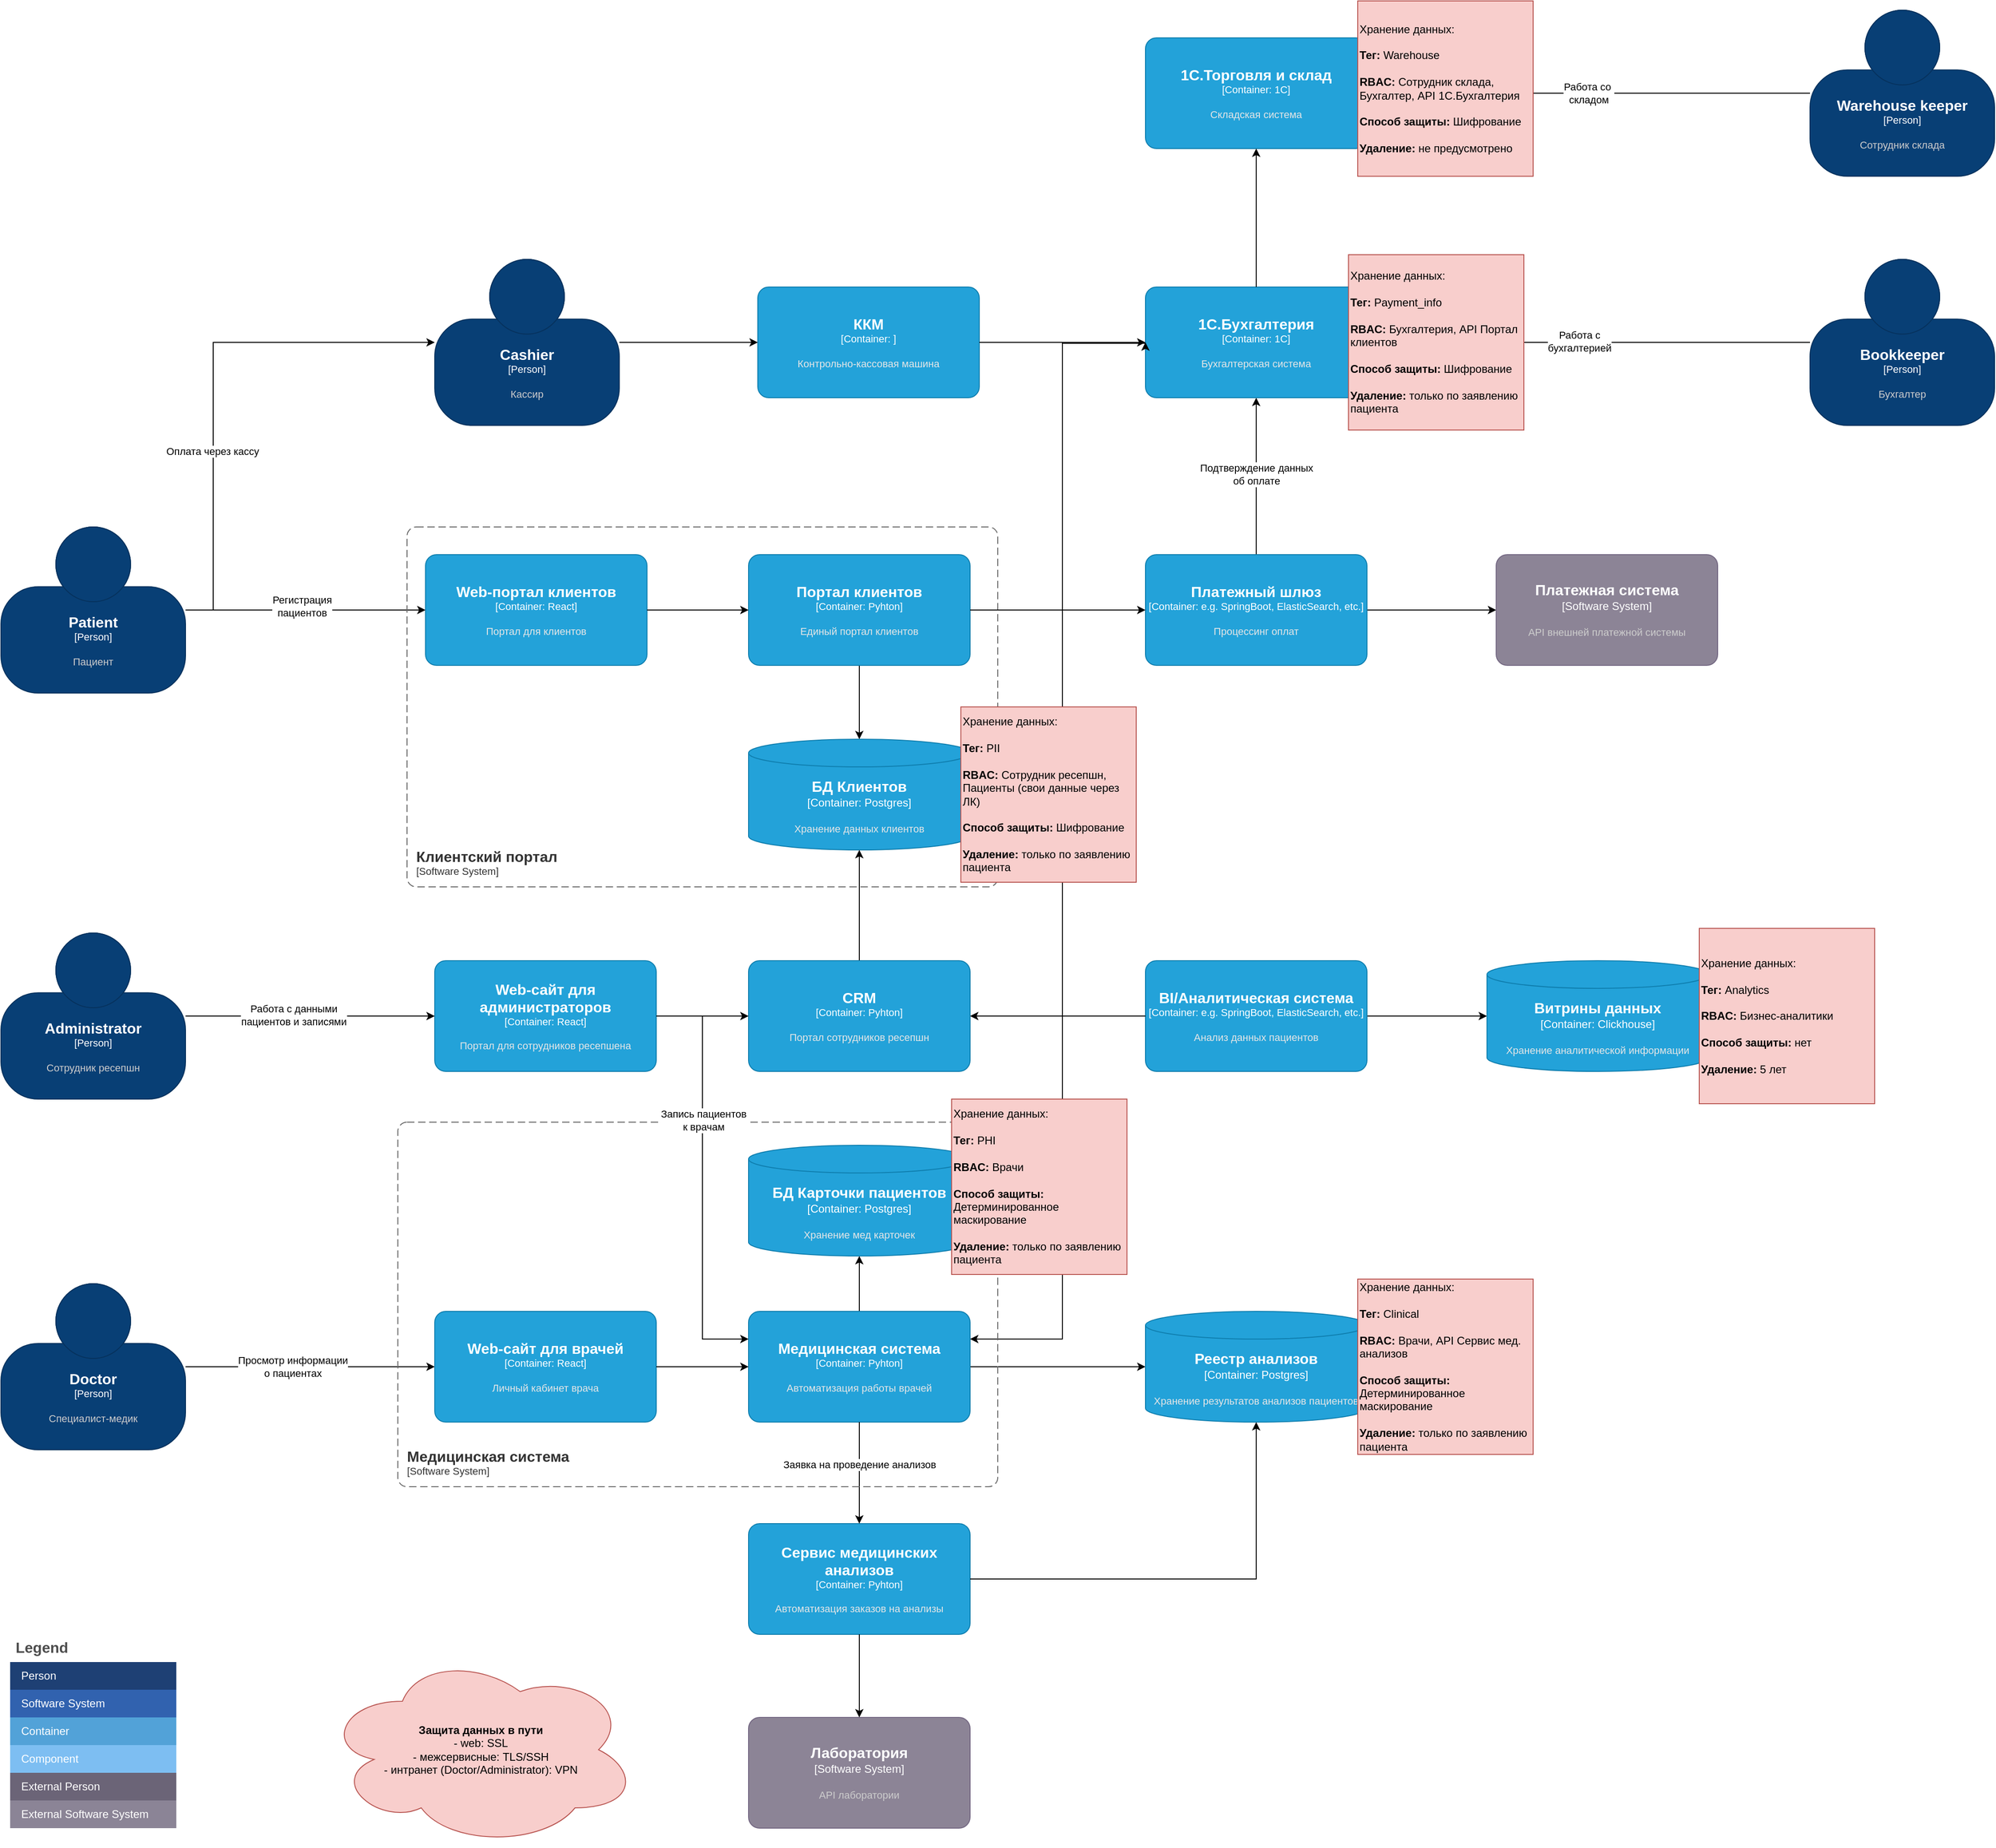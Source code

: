 <mxfile version="27.1.1">
  <diagram name="Страница — 1" id="4dA7DHCTtg-lCIQZyUDv">
    <mxGraphModel dx="1503" dy="3354" grid="1" gridSize="10" guides="1" tooltips="1" connect="1" arrows="1" fold="1" page="1" pageScale="1" pageWidth="1827" pageHeight="2169" background="#FFFFFF" math="0" shadow="0">
      <root>
        <mxCell id="0" />
        <mxCell id="1" parent="0" />
        <mxCell id="7Ppu0MBaxVqKf1uo896O-4" style="edgeStyle=orthogonalEdgeStyle;rounded=0;orthogonalLoop=1;jettySize=auto;html=1;" edge="1" parent="1" source="7Ppu0MBaxVqKf1uo896O-1" target="7Ppu0MBaxVqKf1uo896O-6">
          <mxGeometry relative="1" as="geometry">
            <mxPoint x="650" y="530" as="targetPoint" />
          </mxGeometry>
        </mxCell>
        <mxCell id="7Ppu0MBaxVqKf1uo896O-61" value="Регистрация&lt;div&gt;пациентов&lt;/div&gt;" style="edgeLabel;html=1;align=center;verticalAlign=middle;resizable=0;points=[];" vertex="1" connectable="0" parent="7Ppu0MBaxVqKf1uo896O-4">
          <mxGeometry x="-0.038" y="4" relative="1" as="geometry">
            <mxPoint x="1" as="offset" />
          </mxGeometry>
        </mxCell>
        <object placeholders="1" c4Name="Patient" c4Type="Person" c4Description="Пациент" label="&lt;font style=&quot;font-size: 16px&quot;&gt;&lt;b&gt;%c4Name%&lt;/b&gt;&lt;/font&gt;&lt;div&gt;[%c4Type%]&lt;/div&gt;&lt;br&gt;&lt;div&gt;&lt;font style=&quot;font-size: 11px&quot;&gt;&lt;font color=&quot;#cccccc&quot;&gt;%c4Description%&lt;/font&gt;&lt;/div&gt;" id="7Ppu0MBaxVqKf1uo896O-1">
          <mxCell style="html=1;fontSize=11;dashed=0;whiteSpace=wrap;fillColor=#083F75;strokeColor=#06315C;fontColor=#ffffff;shape=mxgraph.c4.person2;align=center;metaEdit=1;points=[[0.5,0,0],[1,0.5,0],[1,0.75,0],[0.75,1,0],[0.5,1,0],[0.25,1,0],[0,0.75,0],[0,0.5,0]];resizable=0;" vertex="1" parent="1">
            <mxGeometry x="180" y="440" width="200" height="180" as="geometry" />
          </mxCell>
        </object>
        <object placeholders="1" c4Name="Web-портал клиентов" c4Type="Container" c4Technology="React" c4Description="Портал для клиентов" label="&lt;font style=&quot;font-size: 16px&quot;&gt;&lt;b&gt;%c4Name%&lt;/b&gt;&lt;/font&gt;&lt;div&gt;[%c4Type%: %c4Technology%]&lt;/div&gt;&lt;br&gt;&lt;div&gt;&lt;font style=&quot;font-size: 11px&quot;&gt;&lt;font color=&quot;#E6E6E6&quot;&gt;%c4Description%&lt;/font&gt;&lt;/div&gt;" id="7Ppu0MBaxVqKf1uo896O-6">
          <mxCell style="rounded=1;whiteSpace=wrap;html=1;fontSize=11;labelBackgroundColor=none;fillColor=#23A2D9;fontColor=#ffffff;align=center;arcSize=10;strokeColor=#0E7DAD;metaEdit=1;resizable=0;points=[[0.25,0,0],[0.5,0,0],[0.75,0,0],[1,0.25,0],[1,0.5,0],[1,0.75,0],[0.75,1,0],[0.5,1,0],[0.25,1,0],[0,0.75,0],[0,0.5,0],[0,0.25,0]];" vertex="1" parent="1">
            <mxGeometry x="640" y="470" width="240" height="120" as="geometry" />
          </mxCell>
        </object>
        <mxCell id="7Ppu0MBaxVqKf1uo896O-19" style="edgeStyle=orthogonalEdgeStyle;rounded=0;orthogonalLoop=1;jettySize=auto;html=1;" edge="1" parent="1" source="7Ppu0MBaxVqKf1uo896O-7" target="7Ppu0MBaxVqKf1uo896O-8">
          <mxGeometry relative="1" as="geometry" />
        </mxCell>
        <object placeholders="1" c4Name="Портал клиентов" c4Type="Container" c4Technology="Pyhton" c4Description="Единый портал клиентов" label="&lt;font style=&quot;font-size: 16px&quot;&gt;&lt;b&gt;%c4Name%&lt;/b&gt;&lt;/font&gt;&lt;div&gt;[%c4Type%: %c4Technology%]&lt;/div&gt;&lt;br&gt;&lt;div&gt;&lt;font style=&quot;font-size: 11px&quot;&gt;&lt;font color=&quot;#E6E6E6&quot;&gt;%c4Description%&lt;/font&gt;&lt;/div&gt;" id="7Ppu0MBaxVqKf1uo896O-7">
          <mxCell style="rounded=1;whiteSpace=wrap;html=1;fontSize=11;labelBackgroundColor=none;fillColor=#23A2D9;fontColor=#ffffff;align=center;arcSize=10;strokeColor=#0E7DAD;metaEdit=1;resizable=0;points=[[0.25,0,0],[0.5,0,0],[0.75,0,0],[1,0.25,0],[1,0.5,0],[1,0.75,0],[0.75,1,0],[0.5,1,0],[0.25,1,0],[0,0.75,0],[0,0.5,0],[0,0.25,0]];" vertex="1" parent="1">
            <mxGeometry x="990" y="470" width="240" height="120" as="geometry" />
          </mxCell>
        </object>
        <object placeholders="1" c4Name="БД Клиентов" c4Type="Container" c4Technology="Postgres" c4Description="Хранение данных клиентов" label="&lt;font style=&quot;font-size: 16px&quot;&gt;&lt;b&gt;%c4Name%&lt;/b&gt;&lt;/font&gt;&lt;div&gt;[%c4Type%:&amp;nbsp;%c4Technology%]&lt;/div&gt;&lt;br&gt;&lt;div&gt;&lt;font style=&quot;font-size: 11px&quot;&gt;&lt;font color=&quot;#E6E6E6&quot;&gt;%c4Description%&lt;/font&gt;&lt;/div&gt;" id="7Ppu0MBaxVqKf1uo896O-8">
          <mxCell style="shape=cylinder3;size=15;whiteSpace=wrap;html=1;boundedLbl=1;rounded=0;labelBackgroundColor=none;fillColor=#23A2D9;fontSize=12;fontColor=#ffffff;align=center;strokeColor=#0E7DAD;metaEdit=1;points=[[0.5,0,0],[1,0.25,0],[1,0.5,0],[1,0.75,0],[0.5,1,0],[0,0.75,0],[0,0.5,0],[0,0.25,0]];resizable=0;" vertex="1" parent="1">
            <mxGeometry x="990" y="670" width="240" height="120" as="geometry" />
          </mxCell>
        </object>
        <object placeholders="1" c4Name="Web-сайт для администраторов" c4Type="Container" c4Technology="React" c4Description="Портал для сотрудников ресепшена" label="&lt;font style=&quot;font-size: 16px&quot;&gt;&lt;b&gt;%c4Name%&lt;/b&gt;&lt;/font&gt;&lt;div&gt;[%c4Type%: %c4Technology%]&lt;/div&gt;&lt;br&gt;&lt;div&gt;&lt;font style=&quot;font-size: 11px&quot;&gt;&lt;font color=&quot;#E6E6E6&quot;&gt;%c4Description%&lt;/font&gt;&lt;/div&gt;" id="7Ppu0MBaxVqKf1uo896O-12">
          <mxCell style="rounded=1;whiteSpace=wrap;html=1;fontSize=11;labelBackgroundColor=none;fillColor=#23A2D9;fontColor=#ffffff;align=center;arcSize=10;strokeColor=#0E7DAD;metaEdit=1;resizable=0;points=[[0.25,0,0],[0.5,0,0],[0.75,0,0],[1,0.25,0],[1,0.5,0],[1,0.75,0],[0.75,1,0],[0.5,1,0],[0.25,1,0],[0,0.75,0],[0,0.5,0],[0,0.25,0]];" vertex="1" parent="1">
            <mxGeometry x="650" y="910" width="240" height="120" as="geometry" />
          </mxCell>
        </object>
        <mxCell id="7Ppu0MBaxVqKf1uo896O-17" style="edgeStyle=orthogonalEdgeStyle;rounded=0;orthogonalLoop=1;jettySize=auto;html=1;" edge="1" parent="1" source="7Ppu0MBaxVqKf1uo896O-13" target="7Ppu0MBaxVqKf1uo896O-8">
          <mxGeometry relative="1" as="geometry" />
        </mxCell>
        <object placeholders="1" c4Name="CRM" c4Type="Container" c4Technology="Pyhton" c4Description="Портал сотрудников ресепшн" label="&lt;font style=&quot;font-size: 16px&quot;&gt;&lt;b&gt;%c4Name%&lt;/b&gt;&lt;/font&gt;&lt;div&gt;[%c4Type%: %c4Technology%]&lt;/div&gt;&lt;br&gt;&lt;div&gt;&lt;font style=&quot;font-size: 11px&quot;&gt;&lt;font color=&quot;#E6E6E6&quot;&gt;%c4Description%&lt;/font&gt;&lt;/div&gt;" id="7Ppu0MBaxVqKf1uo896O-13">
          <mxCell style="rounded=1;whiteSpace=wrap;html=1;fontSize=11;labelBackgroundColor=none;fillColor=#23A2D9;fontColor=#ffffff;align=center;arcSize=10;strokeColor=#0E7DAD;metaEdit=1;resizable=0;points=[[0.25,0,0],[0.5,0,0],[0.75,0,0],[1,0.25,0],[1,0.5,0],[1,0.75,0],[0.75,1,0],[0.5,1,0],[0.25,1,0],[0,0.75,0],[0,0.5,0],[0,0.25,0]];" vertex="1" parent="1">
            <mxGeometry x="990" y="910" width="240" height="120" as="geometry" />
          </mxCell>
        </object>
        <mxCell id="7Ppu0MBaxVqKf1uo896O-16" style="edgeStyle=orthogonalEdgeStyle;rounded=0;orthogonalLoop=1;jettySize=auto;html=1;" edge="1" parent="1" source="7Ppu0MBaxVqKf1uo896O-15" target="7Ppu0MBaxVqKf1uo896O-12">
          <mxGeometry relative="1" as="geometry" />
        </mxCell>
        <mxCell id="7Ppu0MBaxVqKf1uo896O-66" value="Работа с данными&lt;div&gt;пациентов и записями&lt;/div&gt;" style="edgeLabel;html=1;align=center;verticalAlign=middle;resizable=0;points=[];" vertex="1" connectable="0" parent="7Ppu0MBaxVqKf1uo896O-16">
          <mxGeometry x="-0.133" y="1" relative="1" as="geometry">
            <mxPoint as="offset" />
          </mxGeometry>
        </mxCell>
        <object placeholders="1" c4Name="Administrator" c4Type="Person" c4Description="Сотрудник ресепшн" label="&lt;font style=&quot;font-size: 16px&quot;&gt;&lt;b&gt;%c4Name%&lt;/b&gt;&lt;/font&gt;&lt;div&gt;[%c4Type%]&lt;/div&gt;&lt;br&gt;&lt;div&gt;&lt;font style=&quot;font-size: 11px&quot;&gt;&lt;font color=&quot;#cccccc&quot;&gt;%c4Description%&lt;/font&gt;&lt;/div&gt;" id="7Ppu0MBaxVqKf1uo896O-15">
          <mxCell style="html=1;fontSize=11;dashed=0;whiteSpace=wrap;fillColor=#083F75;strokeColor=#06315C;fontColor=#ffffff;shape=mxgraph.c4.person2;align=center;metaEdit=1;points=[[0.5,0,0],[1,0.5,0],[1,0.75,0],[0.75,1,0],[0.5,1,0],[0.25,1,0],[0,0.75,0],[0,0.5,0]];resizable=0;" vertex="1" parent="1">
            <mxGeometry x="180" y="880" width="200" height="180" as="geometry" />
          </mxCell>
        </object>
        <mxCell id="7Ppu0MBaxVqKf1uo896O-18" style="edgeStyle=orthogonalEdgeStyle;rounded=0;orthogonalLoop=1;jettySize=auto;html=1;entryX=0;entryY=0.5;entryDx=0;entryDy=0;entryPerimeter=0;" edge="1" parent="1" source="7Ppu0MBaxVqKf1uo896O-6" target="7Ppu0MBaxVqKf1uo896O-7">
          <mxGeometry relative="1" as="geometry" />
        </mxCell>
        <mxCell id="7Ppu0MBaxVqKf1uo896O-20" style="edgeStyle=orthogonalEdgeStyle;rounded=0;orthogonalLoop=1;jettySize=auto;html=1;entryX=0;entryY=0.5;entryDx=0;entryDy=0;entryPerimeter=0;" edge="1" parent="1" source="7Ppu0MBaxVqKf1uo896O-12" target="7Ppu0MBaxVqKf1uo896O-13">
          <mxGeometry relative="1" as="geometry" />
        </mxCell>
        <object placeholders="1" c4Name="Клиентский портал" c4Type="SystemScopeBoundary" c4Application="Software System" label="&lt;font style=&quot;font-size: 16px&quot;&gt;&lt;b&gt;&lt;div style=&quot;text-align: left&quot;&gt;%c4Name%&lt;/div&gt;&lt;/b&gt;&lt;/font&gt;&lt;div style=&quot;text-align: left&quot;&gt;[%c4Application%]&lt;/div&gt;" id="7Ppu0MBaxVqKf1uo896O-21">
          <mxCell style="rounded=1;fontSize=11;whiteSpace=wrap;html=1;dashed=1;arcSize=20;fillColor=none;strokeColor=#666666;fontColor=#333333;labelBackgroundColor=none;align=left;verticalAlign=bottom;labelBorderColor=none;spacingTop=0;spacing=10;dashPattern=8 4;metaEdit=1;rotatable=0;perimeter=rectanglePerimeter;noLabel=0;labelPadding=0;allowArrows=0;connectable=0;expand=0;recursiveResize=0;editable=1;pointerEvents=0;absoluteArcSize=1;points=[[0.25,0,0],[0.5,0,0],[0.75,0,0],[1,0.25,0],[1,0.5,0],[1,0.75,0],[0.75,1,0],[0.5,1,0],[0.25,1,0],[0,0.75,0],[0,0.5,0],[0,0.25,0]];" vertex="1" parent="1">
            <mxGeometry x="620" y="440" width="640" height="390" as="geometry" />
          </mxCell>
        </object>
        <mxCell id="7Ppu0MBaxVqKf1uo896O-42" style="edgeStyle=orthogonalEdgeStyle;rounded=0;orthogonalLoop=1;jettySize=auto;html=1;" edge="1" parent="1" source="7Ppu0MBaxVqKf1uo896O-23" target="7Ppu0MBaxVqKf1uo896O-41">
          <mxGeometry relative="1" as="geometry" />
        </mxCell>
        <mxCell id="7Ppu0MBaxVqKf1uo896O-43" style="edgeStyle=orthogonalEdgeStyle;rounded=0;orthogonalLoop=1;jettySize=auto;html=1;" edge="1" parent="1" source="7Ppu0MBaxVqKf1uo896O-23" target="7Ppu0MBaxVqKf1uo896O-39">
          <mxGeometry relative="1" as="geometry" />
        </mxCell>
        <mxCell id="7Ppu0MBaxVqKf1uo896O-72" value="Подтверждение данных&lt;div&gt;об оплате&lt;/div&gt;" style="edgeLabel;html=1;align=center;verticalAlign=middle;resizable=0;points=[];" vertex="1" connectable="0" parent="7Ppu0MBaxVqKf1uo896O-43">
          <mxGeometry x="0.033" relative="1" as="geometry">
            <mxPoint y="1" as="offset" />
          </mxGeometry>
        </mxCell>
        <object placeholders="1" c4Name="Платежный шлюз" c4Type="Container" c4Technology="e.g. SpringBoot, ElasticSearch, etc." c4Description="Процессинг оплат" label="&lt;font style=&quot;font-size: 16px&quot;&gt;&lt;b&gt;%c4Name%&lt;/b&gt;&lt;/font&gt;&lt;div&gt;[%c4Type%: %c4Technology%]&lt;/div&gt;&lt;br&gt;&lt;div&gt;&lt;font style=&quot;font-size: 11px&quot;&gt;&lt;font color=&quot;#E6E6E6&quot;&gt;%c4Description%&lt;/font&gt;&lt;/div&gt;" id="7Ppu0MBaxVqKf1uo896O-23">
          <mxCell style="rounded=1;whiteSpace=wrap;html=1;fontSize=11;labelBackgroundColor=none;fillColor=#23A2D9;fontColor=#ffffff;align=center;arcSize=10;strokeColor=#0E7DAD;metaEdit=1;resizable=0;points=[[0.25,0,0],[0.5,0,0],[0.75,0,0],[1,0.25,0],[1,0.5,0],[1,0.75,0],[0.75,1,0],[0.5,1,0],[0.25,1,0],[0,0.75,0],[0,0.5,0],[0,0.25,0]];" vertex="1" parent="1">
            <mxGeometry x="1420" y="470" width="240" height="120" as="geometry" />
          </mxCell>
        </object>
        <mxCell id="7Ppu0MBaxVqKf1uo896O-29" style="edgeStyle=orthogonalEdgeStyle;rounded=0;orthogonalLoop=1;jettySize=auto;html=1;" edge="1" parent="1" source="7Ppu0MBaxVqKf1uo896O-24" target="7Ppu0MBaxVqKf1uo896O-26">
          <mxGeometry relative="1" as="geometry" />
        </mxCell>
        <mxCell id="7Ppu0MBaxVqKf1uo896O-64" value="Просмотр информации&lt;div&gt;о пациентах&lt;/div&gt;" style="edgeLabel;html=1;align=center;verticalAlign=middle;resizable=0;points=[];" vertex="1" connectable="0" parent="7Ppu0MBaxVqKf1uo896O-29">
          <mxGeometry x="-0.143" relative="1" as="geometry">
            <mxPoint as="offset" />
          </mxGeometry>
        </mxCell>
        <object placeholders="1" c4Name="Doctor" c4Type="Person" c4Description="Специалист-медик" label="&lt;font style=&quot;font-size: 16px&quot;&gt;&lt;b&gt;%c4Name%&lt;/b&gt;&lt;/font&gt;&lt;div&gt;[%c4Type%]&lt;/div&gt;&lt;br&gt;&lt;div&gt;&lt;font style=&quot;font-size: 11px&quot;&gt;&lt;font color=&quot;#cccccc&quot;&gt;%c4Description%&lt;/font&gt;&lt;/div&gt;" id="7Ppu0MBaxVqKf1uo896O-24">
          <mxCell style="html=1;fontSize=11;dashed=0;whiteSpace=wrap;fillColor=#083F75;strokeColor=#06315C;fontColor=#ffffff;shape=mxgraph.c4.person2;align=center;metaEdit=1;points=[[0.5,0,0],[1,0.5,0],[1,0.75,0],[0.75,1,0],[0.5,1,0],[0.25,1,0],[0,0.75,0],[0,0.5,0]];resizable=0;" vertex="1" parent="1">
            <mxGeometry x="180" y="1260" width="200" height="180" as="geometry" />
          </mxCell>
        </object>
        <object placeholders="1" c4Name="Лаборатория" c4Type="Software System" c4Description="API лаборатории" label="&lt;font style=&quot;font-size: 16px&quot;&gt;&lt;b&gt;%c4Name%&lt;/b&gt;&lt;/font&gt;&lt;div&gt;[%c4Type%]&lt;/div&gt;&lt;br&gt;&lt;div&gt;&lt;font style=&quot;font-size: 11px&quot;&gt;&lt;font color=&quot;#cccccc&quot;&gt;%c4Description%&lt;/font&gt;&lt;/div&gt;" id="7Ppu0MBaxVqKf1uo896O-25">
          <mxCell style="rounded=1;whiteSpace=wrap;html=1;labelBackgroundColor=none;fillColor=#8C8496;fontColor=#ffffff;align=center;arcSize=10;strokeColor=#736782;metaEdit=1;resizable=0;points=[[0.25,0,0],[0.5,0,0],[0.75,0,0],[1,0.25,0],[1,0.5,0],[1,0.75,0],[0.75,1,0],[0.5,1,0],[0.25,1,0],[0,0.75,0],[0,0.5,0],[0,0.25,0]];" vertex="1" parent="1">
            <mxGeometry x="990" y="1730" width="240" height="120" as="geometry" />
          </mxCell>
        </object>
        <object placeholders="1" c4Name="Web-сайт для врачей" c4Type="Container" c4Technology="React" c4Description="Личный кабинет врача" label="&lt;font style=&quot;font-size: 16px&quot;&gt;&lt;b&gt;%c4Name%&lt;/b&gt;&lt;/font&gt;&lt;div&gt;[%c4Type%: %c4Technology%]&lt;/div&gt;&lt;br&gt;&lt;div&gt;&lt;font style=&quot;font-size: 11px&quot;&gt;&lt;font color=&quot;#E6E6E6&quot;&gt;%c4Description%&lt;/font&gt;&lt;/div&gt;" id="7Ppu0MBaxVqKf1uo896O-26">
          <mxCell style="rounded=1;whiteSpace=wrap;html=1;fontSize=11;labelBackgroundColor=none;fillColor=#23A2D9;fontColor=#ffffff;align=center;arcSize=10;strokeColor=#0E7DAD;metaEdit=1;resizable=0;points=[[0.25,0,0],[0.5,0,0],[0.75,0,0],[1,0.25,0],[1,0.5,0],[1,0.75,0],[0.75,1,0],[0.5,1,0],[0.25,1,0],[0,0.75,0],[0,0.5,0],[0,0.25,0]];" vertex="1" parent="1">
            <mxGeometry x="650" y="1290" width="240" height="120" as="geometry" />
          </mxCell>
        </object>
        <mxCell id="7Ppu0MBaxVqKf1uo896O-31" style="edgeStyle=orthogonalEdgeStyle;rounded=0;orthogonalLoop=1;jettySize=auto;html=1;" edge="1" parent="1" source="7Ppu0MBaxVqKf1uo896O-27" target="7Ppu0MBaxVqKf1uo896O-30">
          <mxGeometry relative="1" as="geometry" />
        </mxCell>
        <mxCell id="7Ppu0MBaxVqKf1uo896O-37" style="edgeStyle=orthogonalEdgeStyle;rounded=0;orthogonalLoop=1;jettySize=auto;html=1;" edge="1" parent="1" source="7Ppu0MBaxVqKf1uo896O-27" target="7Ppu0MBaxVqKf1uo896O-33">
          <mxGeometry relative="1" as="geometry" />
        </mxCell>
        <object placeholders="1" c4Name="Медицинская система" c4Type="Container" c4Technology="Pyhton" c4Description="Автоматизация работы врачей" label="&lt;font style=&quot;font-size: 16px&quot;&gt;&lt;b&gt;%c4Name%&lt;/b&gt;&lt;/font&gt;&lt;div&gt;[%c4Type%: %c4Technology%]&lt;/div&gt;&lt;br&gt;&lt;div&gt;&lt;font style=&quot;font-size: 11px&quot;&gt;&lt;font color=&quot;#E6E6E6&quot;&gt;%c4Description%&lt;/font&gt;&lt;/div&gt;" id="7Ppu0MBaxVqKf1uo896O-27">
          <mxCell style="rounded=1;whiteSpace=wrap;html=1;fontSize=11;labelBackgroundColor=none;fillColor=#23A2D9;fontColor=#ffffff;align=center;arcSize=10;strokeColor=#0E7DAD;metaEdit=1;resizable=0;points=[[0.25,0,0],[0.5,0,0],[0.75,0,0],[1,0.25,0],[1,0.5,0],[1,0.75,0],[0.75,1,0],[0.5,1,0],[0.25,1,0],[0,0.75,0],[0,0.5,0],[0,0.25,0]];" vertex="1" parent="1">
            <mxGeometry x="990" y="1290" width="240" height="120" as="geometry" />
          </mxCell>
        </object>
        <mxCell id="7Ppu0MBaxVqKf1uo896O-28" style="edgeStyle=orthogonalEdgeStyle;rounded=0;orthogonalLoop=1;jettySize=auto;html=1;entryX=0;entryY=0.5;entryDx=0;entryDy=0;entryPerimeter=0;" edge="1" parent="1" source="7Ppu0MBaxVqKf1uo896O-26" target="7Ppu0MBaxVqKf1uo896O-27">
          <mxGeometry relative="1" as="geometry" />
        </mxCell>
        <object placeholders="1" c4Name="БД Карточки пациентов" c4Type="Container" c4Technology="Postgres" c4Description="Хранение мед карточек" label="&lt;font style=&quot;font-size: 16px&quot;&gt;&lt;b&gt;%c4Name%&lt;/b&gt;&lt;/font&gt;&lt;div&gt;[%c4Type%:&amp;nbsp;%c4Technology%]&lt;/div&gt;&lt;br&gt;&lt;div&gt;&lt;font style=&quot;font-size: 11px&quot;&gt;&lt;font color=&quot;#E6E6E6&quot;&gt;%c4Description%&lt;/font&gt;&lt;/div&gt;" id="7Ppu0MBaxVqKf1uo896O-30">
          <mxCell style="shape=cylinder3;size=15;whiteSpace=wrap;html=1;boundedLbl=1;rounded=0;labelBackgroundColor=none;fillColor=#23A2D9;fontSize=12;fontColor=#ffffff;align=center;strokeColor=#0E7DAD;metaEdit=1;points=[[0.5,0,0],[1,0.25,0],[1,0.5,0],[1,0.75,0],[0.5,1,0],[0,0.75,0],[0,0.5,0],[0,0.25,0]];resizable=0;" vertex="1" parent="1">
            <mxGeometry x="990" y="1110" width="240" height="120" as="geometry" />
          </mxCell>
        </object>
        <object placeholders="1" c4Name="Сервис медицинских анализов" c4Type="Container" c4Technology="Pyhton" c4Description="Автоматизация заказов на анализы" label="&lt;font style=&quot;font-size: 16px&quot;&gt;&lt;b&gt;%c4Name%&lt;/b&gt;&lt;/font&gt;&lt;div&gt;[%c4Type%: %c4Technology%]&lt;/div&gt;&lt;br&gt;&lt;div&gt;&lt;font style=&quot;font-size: 11px&quot;&gt;&lt;font color=&quot;#E6E6E6&quot;&gt;%c4Description%&lt;/font&gt;&lt;/div&gt;" id="7Ppu0MBaxVqKf1uo896O-32">
          <mxCell style="rounded=1;whiteSpace=wrap;html=1;fontSize=11;labelBackgroundColor=none;fillColor=#23A2D9;fontColor=#ffffff;align=center;arcSize=10;strokeColor=#0E7DAD;metaEdit=1;resizable=0;points=[[0.25,0,0],[0.5,0,0],[0.75,0,0],[1,0.25,0],[1,0.5,0],[1,0.75,0],[0.75,1,0],[0.5,1,0],[0.25,1,0],[0,0.75,0],[0,0.5,0],[0,0.25,0]];" vertex="1" parent="1">
            <mxGeometry x="990" y="1520" width="240" height="120" as="geometry" />
          </mxCell>
        </object>
        <object placeholders="1" c4Name="Реестр анализов" c4Type="Container" c4Technology="Postgres" c4Description="Хранение результатов анализов пациентов" label="&lt;font style=&quot;font-size: 16px&quot;&gt;&lt;b&gt;%c4Name%&lt;/b&gt;&lt;/font&gt;&lt;div&gt;[%c4Type%:&amp;nbsp;%c4Technology%]&lt;/div&gt;&lt;br&gt;&lt;div&gt;&lt;font style=&quot;font-size: 11px&quot;&gt;&lt;font color=&quot;#E6E6E6&quot;&gt;%c4Description%&lt;/font&gt;&lt;/div&gt;" id="7Ppu0MBaxVqKf1uo896O-33">
          <mxCell style="shape=cylinder3;size=15;whiteSpace=wrap;html=1;boundedLbl=1;rounded=0;labelBackgroundColor=none;fillColor=#23A2D9;fontSize=12;fontColor=#ffffff;align=center;strokeColor=#0E7DAD;metaEdit=1;points=[[0.5,0,0],[1,0.25,0],[1,0.5,0],[1,0.75,0],[0.5,1,0],[0,0.75,0],[0,0.5,0],[0,0.25,0]];resizable=0;" vertex="1" parent="1">
            <mxGeometry x="1420" y="1290" width="240" height="120" as="geometry" />
          </mxCell>
        </object>
        <mxCell id="7Ppu0MBaxVqKf1uo896O-34" style="edgeStyle=orthogonalEdgeStyle;rounded=0;orthogonalLoop=1;jettySize=auto;html=1;entryX=0.5;entryY=0;entryDx=0;entryDy=0;entryPerimeter=0;" edge="1" parent="1" source="7Ppu0MBaxVqKf1uo896O-32" target="7Ppu0MBaxVqKf1uo896O-25">
          <mxGeometry relative="1" as="geometry" />
        </mxCell>
        <mxCell id="7Ppu0MBaxVqKf1uo896O-35" style="edgeStyle=orthogonalEdgeStyle;rounded=0;orthogonalLoop=1;jettySize=auto;html=1;entryX=0.5;entryY=0;entryDx=0;entryDy=0;entryPerimeter=0;" edge="1" parent="1" source="7Ppu0MBaxVqKf1uo896O-27" target="7Ppu0MBaxVqKf1uo896O-32">
          <mxGeometry relative="1" as="geometry" />
        </mxCell>
        <mxCell id="7Ppu0MBaxVqKf1uo896O-68" value="Заявка на проведение анализов" style="edgeLabel;html=1;align=center;verticalAlign=middle;resizable=0;points=[];" vertex="1" connectable="0" parent="7Ppu0MBaxVqKf1uo896O-35">
          <mxGeometry x="-0.167" relative="1" as="geometry">
            <mxPoint as="offset" />
          </mxGeometry>
        </mxCell>
        <mxCell id="7Ppu0MBaxVqKf1uo896O-36" style="edgeStyle=orthogonalEdgeStyle;rounded=0;orthogonalLoop=1;jettySize=auto;html=1;entryX=0.5;entryY=1;entryDx=0;entryDy=0;entryPerimeter=0;" edge="1" parent="1" source="7Ppu0MBaxVqKf1uo896O-32" target="7Ppu0MBaxVqKf1uo896O-33">
          <mxGeometry relative="1" as="geometry" />
        </mxCell>
        <mxCell id="7Ppu0MBaxVqKf1uo896O-44" style="edgeStyle=orthogonalEdgeStyle;rounded=0;orthogonalLoop=1;jettySize=auto;html=1;" edge="1" parent="1" source="7Ppu0MBaxVqKf1uo896O-38" target="7Ppu0MBaxVqKf1uo896O-39">
          <mxGeometry relative="1" as="geometry" />
        </mxCell>
        <mxCell id="7Ppu0MBaxVqKf1uo896O-71" value="Работа с&lt;div&gt;бухгалтерией&lt;/div&gt;" style="edgeLabel;html=1;align=center;verticalAlign=middle;resizable=0;points=[];" vertex="1" connectable="0" parent="7Ppu0MBaxVqKf1uo896O-44">
          <mxGeometry x="0.044" y="-1" relative="1" as="geometry">
            <mxPoint as="offset" />
          </mxGeometry>
        </mxCell>
        <object placeholders="1" c4Name="Bookkeeper" c4Type="Person" c4Description="Бухгалтер" label="&lt;font style=&quot;font-size: 16px&quot;&gt;&lt;b&gt;%c4Name%&lt;/b&gt;&lt;/font&gt;&lt;div&gt;[%c4Type%]&lt;/div&gt;&lt;br&gt;&lt;div&gt;&lt;font style=&quot;font-size: 11px&quot;&gt;&lt;font color=&quot;#cccccc&quot;&gt;%c4Description%&lt;/font&gt;&lt;/div&gt;" id="7Ppu0MBaxVqKf1uo896O-38">
          <mxCell style="html=1;fontSize=11;dashed=0;whiteSpace=wrap;fillColor=#083F75;strokeColor=#06315C;fontColor=#ffffff;shape=mxgraph.c4.person2;align=center;metaEdit=1;points=[[0.5,0,0],[1,0.5,0],[1,0.75,0],[0.75,1,0],[0.5,1,0],[0.25,1,0],[0,0.75,0],[0,0.5,0]];resizable=0;" vertex="1" parent="1">
            <mxGeometry x="2140" y="150" width="200" height="180" as="geometry" />
          </mxCell>
        </object>
        <object placeholders="1" c4Name="1С.Бухгалтерия" c4Type="Container" c4Technology="1C" c4Description="Бухгалтерская система" label="&lt;font style=&quot;font-size: 16px&quot;&gt;&lt;b&gt;%c4Name%&lt;/b&gt;&lt;/font&gt;&lt;div&gt;[%c4Type%: %c4Technology%]&lt;/div&gt;&lt;br&gt;&lt;div&gt;&lt;font style=&quot;font-size: 11px&quot;&gt;&lt;font color=&quot;#E6E6E6&quot;&gt;%c4Description%&lt;/font&gt;&lt;/div&gt;" id="7Ppu0MBaxVqKf1uo896O-39">
          <mxCell style="rounded=1;whiteSpace=wrap;html=1;fontSize=11;labelBackgroundColor=none;fillColor=#23A2D9;fontColor=#ffffff;align=center;arcSize=10;strokeColor=#0E7DAD;metaEdit=1;resizable=0;points=[[0.25,0,0],[0.5,0,0],[0.75,0,0],[1,0.25,0],[1,0.5,0],[1,0.75,0],[0.75,1,0],[0.5,1,0],[0.25,1,0],[0,0.75,0],[0,0.5,0],[0,0.25,0]];" vertex="1" parent="1">
            <mxGeometry x="1420" y="180" width="240" height="120" as="geometry" />
          </mxCell>
        </object>
        <mxCell id="7Ppu0MBaxVqKf1uo896O-40" style="edgeStyle=orthogonalEdgeStyle;rounded=0;orthogonalLoop=1;jettySize=auto;html=1;entryX=0;entryY=0.5;entryDx=0;entryDy=0;entryPerimeter=0;" edge="1" parent="1" source="7Ppu0MBaxVqKf1uo896O-7" target="7Ppu0MBaxVqKf1uo896O-23">
          <mxGeometry relative="1" as="geometry" />
        </mxCell>
        <object placeholders="1" c4Name="Платежная система" c4Type="Software System" c4Description="API внешней платежной системы" label="&lt;font style=&quot;font-size: 16px&quot;&gt;&lt;b&gt;%c4Name%&lt;/b&gt;&lt;/font&gt;&lt;div&gt;[%c4Type%]&lt;/div&gt;&lt;br&gt;&lt;div&gt;&lt;font style=&quot;font-size: 11px&quot;&gt;&lt;font color=&quot;#cccccc&quot;&gt;%c4Description%&lt;/font&gt;&lt;/div&gt;" id="7Ppu0MBaxVqKf1uo896O-41">
          <mxCell style="rounded=1;whiteSpace=wrap;html=1;labelBackgroundColor=none;fillColor=#8C8496;fontColor=#ffffff;align=center;arcSize=10;strokeColor=#736782;metaEdit=1;resizable=0;points=[[0.25,0,0],[0.5,0,0],[0.75,0,0],[1,0.25,0],[1,0.5,0],[1,0.75,0],[0.75,1,0],[0.5,1,0],[0.25,1,0],[0,0.75,0],[0,0.5,0],[0,0.25,0]];" vertex="1" parent="1">
            <mxGeometry x="1800" y="470" width="240" height="120" as="geometry" />
          </mxCell>
        </object>
        <object placeholders="1" c4Name="1С.Торговля и склад" c4Type="Container" c4Technology="1С" c4Description="Складская система" label="&lt;font style=&quot;font-size: 16px&quot;&gt;&lt;b&gt;%c4Name%&lt;/b&gt;&lt;/font&gt;&lt;div&gt;[%c4Type%: %c4Technology%]&lt;/div&gt;&lt;br&gt;&lt;div&gt;&lt;font style=&quot;font-size: 11px&quot;&gt;&lt;font color=&quot;#E6E6E6&quot;&gt;%c4Description%&lt;/font&gt;&lt;/div&gt;" id="7Ppu0MBaxVqKf1uo896O-45">
          <mxCell style="rounded=1;whiteSpace=wrap;html=1;fontSize=11;labelBackgroundColor=none;fillColor=#23A2D9;fontColor=#ffffff;align=center;arcSize=10;strokeColor=#0E7DAD;metaEdit=1;resizable=0;points=[[0.25,0,0],[0.5,0,0],[0.75,0,0],[1,0.25,0],[1,0.5,0],[1,0.75,0],[0.75,1,0],[0.5,1,0],[0.25,1,0],[0,0.75,0],[0,0.5,0],[0,0.25,0]];" vertex="1" parent="1">
            <mxGeometry x="1420" y="-90" width="240" height="120" as="geometry" />
          </mxCell>
        </object>
        <object placeholders="1" c4Name="ККМ" c4Type="Container" c4Technology="" c4Description="Контрольно-кассовая машина" label="&lt;font style=&quot;font-size: 16px&quot;&gt;&lt;b&gt;%c4Name%&lt;/b&gt;&lt;/font&gt;&lt;div&gt;[%c4Type%: %c4Technology%]&lt;/div&gt;&lt;br&gt;&lt;div&gt;&lt;font style=&quot;font-size: 11px&quot;&gt;&lt;font color=&quot;#E6E6E6&quot;&gt;%c4Description%&lt;/font&gt;&lt;/div&gt;" id="7Ppu0MBaxVqKf1uo896O-46">
          <mxCell style="rounded=1;whiteSpace=wrap;html=1;fontSize=11;labelBackgroundColor=none;fillColor=#23A2D9;fontColor=#ffffff;align=center;arcSize=10;strokeColor=#0E7DAD;metaEdit=1;resizable=0;points=[[0.25,0,0],[0.5,0,0],[0.75,0,0],[1,0.25,0],[1,0.5,0],[1,0.75,0],[0.75,1,0],[0.5,1,0],[0.25,1,0],[0,0.75,0],[0,0.5,0],[0,0.25,0]];" vertex="1" parent="1">
            <mxGeometry x="1000" y="180" width="240" height="120" as="geometry" />
          </mxCell>
        </object>
        <mxCell id="7Ppu0MBaxVqKf1uo896O-47" style="edgeStyle=orthogonalEdgeStyle;rounded=0;orthogonalLoop=1;jettySize=auto;html=1;entryX=0;entryY=0.5;entryDx=0;entryDy=0;entryPerimeter=0;" edge="1" parent="1" source="7Ppu0MBaxVqKf1uo896O-1" target="7Ppu0MBaxVqKf1uo896O-49">
          <mxGeometry relative="1" as="geometry">
            <Array as="points">
              <mxPoint x="410" y="240" />
            </Array>
          </mxGeometry>
        </mxCell>
        <mxCell id="7Ppu0MBaxVqKf1uo896O-62" value="Оплата через кассу" style="edgeLabel;html=1;align=center;verticalAlign=middle;resizable=0;points=[];" vertex="1" connectable="0" parent="7Ppu0MBaxVqKf1uo896O-47">
          <mxGeometry x="-0.278" y="1" relative="1" as="geometry">
            <mxPoint as="offset" />
          </mxGeometry>
        </mxCell>
        <mxCell id="7Ppu0MBaxVqKf1uo896O-48" style="edgeStyle=orthogonalEdgeStyle;rounded=0;orthogonalLoop=1;jettySize=auto;html=1;entryX=0;entryY=0.5;entryDx=0;entryDy=0;entryPerimeter=0;" edge="1" parent="1" source="7Ppu0MBaxVqKf1uo896O-46" target="7Ppu0MBaxVqKf1uo896O-39">
          <mxGeometry relative="1" as="geometry" />
        </mxCell>
        <mxCell id="7Ppu0MBaxVqKf1uo896O-50" style="edgeStyle=orthogonalEdgeStyle;rounded=0;orthogonalLoop=1;jettySize=auto;html=1;" edge="1" parent="1" source="7Ppu0MBaxVqKf1uo896O-49" target="7Ppu0MBaxVqKf1uo896O-46">
          <mxGeometry relative="1" as="geometry" />
        </mxCell>
        <object placeholders="1" c4Name="Cashier" c4Type="Person" c4Description="Кассир" label="&lt;font style=&quot;font-size: 16px&quot;&gt;&lt;b&gt;%c4Name%&lt;/b&gt;&lt;/font&gt;&lt;div&gt;[%c4Type%]&lt;/div&gt;&lt;br&gt;&lt;div&gt;&lt;font style=&quot;font-size: 11px&quot;&gt;&lt;font color=&quot;#cccccc&quot;&gt;%c4Description%&lt;/font&gt;&lt;/div&gt;" id="7Ppu0MBaxVqKf1uo896O-49">
          <mxCell style="html=1;fontSize=11;dashed=0;whiteSpace=wrap;fillColor=#083F75;strokeColor=#06315C;fontColor=#ffffff;shape=mxgraph.c4.person2;align=center;metaEdit=1;points=[[0.5,0,0],[1,0.5,0],[1,0.75,0],[0.75,1,0],[0.5,1,0],[0.25,1,0],[0,0.75,0],[0,0.5,0]];resizable=0;" vertex="1" parent="1">
            <mxGeometry x="650" y="150" width="200" height="180" as="geometry" />
          </mxCell>
        </object>
        <object placeholders="1" c4Name="Warehouse keeper" c4Type="Person" c4Description="Сотрудник склада" label="&lt;font style=&quot;font-size: 16px&quot;&gt;&lt;b&gt;%c4Name%&lt;/b&gt;&lt;/font&gt;&lt;div&gt;[%c4Type%]&lt;/div&gt;&lt;br&gt;&lt;div&gt;&lt;font style=&quot;font-size: 11px&quot;&gt;&lt;font color=&quot;#cccccc&quot;&gt;%c4Description%&lt;/font&gt;&lt;/div&gt;" id="7Ppu0MBaxVqKf1uo896O-51">
          <mxCell style="html=1;fontSize=11;dashed=0;whiteSpace=wrap;fillColor=#083F75;strokeColor=#06315C;fontColor=#ffffff;shape=mxgraph.c4.person2;align=center;metaEdit=1;points=[[0.5,0,0],[1,0.5,0],[1,0.75,0],[0.75,1,0],[0.5,1,0],[0.25,1,0],[0,0.75,0],[0,0.5,0]];resizable=0;" vertex="1" parent="1">
            <mxGeometry x="2140" y="-120" width="200" height="180" as="geometry" />
          </mxCell>
        </object>
        <mxCell id="7Ppu0MBaxVqKf1uo896O-53" value="Работа со&amp;nbsp;&lt;div&gt;складом&lt;/div&gt;" style="edgeStyle=orthogonalEdgeStyle;rounded=0;orthogonalLoop=1;jettySize=auto;html=1;entryX=1;entryY=0.5;entryDx=0;entryDy=0;entryPerimeter=0;exitX=0;exitY=0.5;exitDx=0;exitDy=0;exitPerimeter=0;" edge="1" parent="1" source="7Ppu0MBaxVqKf1uo896O-51" target="7Ppu0MBaxVqKf1uo896O-45">
          <mxGeometry relative="1" as="geometry" />
        </mxCell>
        <mxCell id="7Ppu0MBaxVqKf1uo896O-54" style="edgeStyle=orthogonalEdgeStyle;rounded=0;orthogonalLoop=1;jettySize=auto;html=1;entryX=0.5;entryY=1;entryDx=0;entryDy=0;entryPerimeter=0;" edge="1" parent="1" source="7Ppu0MBaxVqKf1uo896O-39" target="7Ppu0MBaxVqKf1uo896O-45">
          <mxGeometry relative="1" as="geometry" />
        </mxCell>
        <mxCell id="7Ppu0MBaxVqKf1uo896O-58" style="edgeStyle=orthogonalEdgeStyle;rounded=0;orthogonalLoop=1;jettySize=auto;html=1;entryX=1;entryY=0.25;entryDx=0;entryDy=0;entryPerimeter=0;" edge="1" parent="1" source="7Ppu0MBaxVqKf1uo896O-55" target="7Ppu0MBaxVqKf1uo896O-27">
          <mxGeometry relative="1" as="geometry">
            <Array as="points">
              <mxPoint x="1330" y="970" />
              <mxPoint x="1330" y="1320" />
            </Array>
          </mxGeometry>
        </mxCell>
        <mxCell id="7Ppu0MBaxVqKf1uo896O-59" style="edgeStyle=orthogonalEdgeStyle;rounded=0;orthogonalLoop=1;jettySize=auto;html=1;" edge="1" parent="1" source="7Ppu0MBaxVqKf1uo896O-55" target="7Ppu0MBaxVqKf1uo896O-13">
          <mxGeometry relative="1" as="geometry" />
        </mxCell>
        <mxCell id="7Ppu0MBaxVqKf1uo896O-70" style="edgeStyle=orthogonalEdgeStyle;rounded=0;orthogonalLoop=1;jettySize=auto;html=1;" edge="1" parent="1" source="7Ppu0MBaxVqKf1uo896O-55" target="7Ppu0MBaxVqKf1uo896O-69">
          <mxGeometry relative="1" as="geometry" />
        </mxCell>
        <object placeholders="1" c4Name="BI/Аналитическая система" c4Type="Container" c4Technology="e.g. SpringBoot, ElasticSearch, etc." c4Description="Анализ данных пациентов" label="&lt;font style=&quot;font-size: 16px&quot;&gt;&lt;b&gt;%c4Name%&lt;/b&gt;&lt;/font&gt;&lt;div&gt;[%c4Type%: %c4Technology%]&lt;/div&gt;&lt;br&gt;&lt;div&gt;&lt;font style=&quot;font-size: 11px&quot;&gt;&lt;font color=&quot;#E6E6E6&quot;&gt;%c4Description%&lt;/font&gt;&lt;/div&gt;" id="7Ppu0MBaxVqKf1uo896O-55">
          <mxCell style="rounded=1;whiteSpace=wrap;html=1;fontSize=11;labelBackgroundColor=none;fillColor=#23A2D9;fontColor=#ffffff;align=center;arcSize=10;strokeColor=#0E7DAD;metaEdit=1;resizable=0;points=[[0.25,0,0],[0.5,0,0],[0.75,0,0],[1,0.25,0],[1,0.5,0],[1,0.75,0],[0.75,1,0],[0.5,1,0],[0.25,1,0],[0,0.75,0],[0,0.5,0],[0,0.25,0]];" vertex="1" parent="1">
            <mxGeometry x="1420" y="910" width="240" height="120" as="geometry" />
          </mxCell>
        </object>
        <mxCell id="7Ppu0MBaxVqKf1uo896O-60" style="edgeStyle=orthogonalEdgeStyle;rounded=0;orthogonalLoop=1;jettySize=auto;html=1;entryX=0;entryY=0.5;entryDx=0;entryDy=0;entryPerimeter=0;" edge="1" parent="1" source="7Ppu0MBaxVqKf1uo896O-55" target="7Ppu0MBaxVqKf1uo896O-39">
          <mxGeometry relative="1" as="geometry">
            <Array as="points">
              <mxPoint x="1330" y="970" />
              <mxPoint x="1330" y="241" />
            </Array>
          </mxGeometry>
        </mxCell>
        <object placeholders="1" c4Name="Медицинская система" c4Type="SystemScopeBoundary" c4Application="Software System" label="&lt;font style=&quot;font-size: 16px&quot;&gt;&lt;b&gt;&lt;div style=&quot;text-align: left&quot;&gt;%c4Name%&lt;/div&gt;&lt;/b&gt;&lt;/font&gt;&lt;div style=&quot;text-align: left&quot;&gt;[%c4Application%]&lt;/div&gt;" id="7Ppu0MBaxVqKf1uo896O-63">
          <mxCell style="rounded=1;fontSize=11;whiteSpace=wrap;html=1;dashed=1;arcSize=20;fillColor=none;strokeColor=#666666;fontColor=#333333;labelBackgroundColor=none;align=left;verticalAlign=bottom;labelBorderColor=none;spacingTop=0;spacing=10;dashPattern=8 4;metaEdit=1;rotatable=0;perimeter=rectanglePerimeter;noLabel=0;labelPadding=0;allowArrows=0;connectable=0;expand=0;recursiveResize=0;editable=1;pointerEvents=0;absoluteArcSize=1;points=[[0.25,0,0],[0.5,0,0],[0.75,0,0],[1,0.25,0],[1,0.5,0],[1,0.75,0],[0.75,1,0],[0.5,1,0],[0.25,1,0],[0,0.75,0],[0,0.5,0],[0,0.25,0]];" vertex="1" parent="1">
            <mxGeometry x="610" y="1085" width="650" height="395" as="geometry" />
          </mxCell>
        </object>
        <mxCell id="7Ppu0MBaxVqKf1uo896O-65" style="edgeStyle=orthogonalEdgeStyle;rounded=0;orthogonalLoop=1;jettySize=auto;html=1;entryX=0;entryY=0.25;entryDx=0;entryDy=0;entryPerimeter=0;" edge="1" parent="1" source="7Ppu0MBaxVqKf1uo896O-12" target="7Ppu0MBaxVqKf1uo896O-27">
          <mxGeometry relative="1" as="geometry" />
        </mxCell>
        <mxCell id="7Ppu0MBaxVqKf1uo896O-67" value="Запись пациентов&lt;div&gt;к врачам&lt;/div&gt;" style="edgeLabel;html=1;align=center;verticalAlign=middle;resizable=0;points=[];" vertex="1" connectable="0" parent="7Ppu0MBaxVqKf1uo896O-65">
          <mxGeometry x="-0.274" y="1" relative="1" as="geometry">
            <mxPoint y="-1" as="offset" />
          </mxGeometry>
        </mxCell>
        <object placeholders="1" c4Name="Витрины данных" c4Type="Container" c4Technology="Clickhouse" c4Description="Хранение аналитической информации" label="&lt;font style=&quot;font-size: 16px&quot;&gt;&lt;b&gt;%c4Name%&lt;/b&gt;&lt;/font&gt;&lt;div&gt;[%c4Type%:&amp;nbsp;%c4Technology%]&lt;/div&gt;&lt;br&gt;&lt;div&gt;&lt;font style=&quot;font-size: 11px&quot;&gt;&lt;font color=&quot;#E6E6E6&quot;&gt;%c4Description%&lt;/font&gt;&lt;/div&gt;" id="7Ppu0MBaxVqKf1uo896O-69">
          <mxCell style="shape=cylinder3;size=15;whiteSpace=wrap;html=1;boundedLbl=1;rounded=0;labelBackgroundColor=none;fillColor=#23A2D9;fontSize=12;fontColor=#ffffff;align=center;strokeColor=#0E7DAD;metaEdit=1;points=[[0.5,0,0],[1,0.25,0],[1,0.5,0],[1,0.75,0],[0.5,1,0],[0,0.75,0],[0,0.5,0],[0,0.25,0]];resizable=0;" vertex="1" parent="1">
            <mxGeometry x="1790" y="910" width="240" height="120" as="geometry" />
          </mxCell>
        </object>
        <mxCell id="7Ppu0MBaxVqKf1uo896O-73" value="Legend" style="shape=table;startSize=30;container=1;collapsible=0;childLayout=tableLayout;fontSize=16;align=left;verticalAlign=top;fillColor=none;strokeColor=none;fontColor=#4D4D4D;fontStyle=1;spacingLeft=6;spacing=0;resizable=0;" vertex="1" parent="1">
          <mxGeometry x="190" y="1640" width="180" height="210" as="geometry" />
        </mxCell>
        <mxCell id="7Ppu0MBaxVqKf1uo896O-74" value="" style="shape=tableRow;horizontal=0;startSize=0;swimlaneHead=0;swimlaneBody=0;strokeColor=inherit;top=0;left=0;bottom=0;right=0;collapsible=0;dropTarget=0;fillColor=none;points=[[0,0.5],[1,0.5]];portConstraint=eastwest;fontSize=12;" vertex="1" parent="7Ppu0MBaxVqKf1uo896O-73">
          <mxGeometry y="30" width="180" height="30" as="geometry" />
        </mxCell>
        <mxCell id="7Ppu0MBaxVqKf1uo896O-75" value="Person" style="shape=partialRectangle;html=1;whiteSpace=wrap;connectable=0;strokeColor=inherit;overflow=hidden;fillColor=#1E4074;top=0;left=0;bottom=0;right=0;pointerEvents=1;fontSize=12;align=left;fontColor=#FFFFFF;gradientColor=none;spacingLeft=10;spacingRight=4;" vertex="1" parent="7Ppu0MBaxVqKf1uo896O-74">
          <mxGeometry width="180" height="30" as="geometry">
            <mxRectangle width="180" height="30" as="alternateBounds" />
          </mxGeometry>
        </mxCell>
        <mxCell id="7Ppu0MBaxVqKf1uo896O-76" value="" style="shape=tableRow;horizontal=0;startSize=0;swimlaneHead=0;swimlaneBody=0;strokeColor=inherit;top=0;left=0;bottom=0;right=0;collapsible=0;dropTarget=0;fillColor=none;points=[[0,0.5],[1,0.5]];portConstraint=eastwest;fontSize=12;" vertex="1" parent="7Ppu0MBaxVqKf1uo896O-73">
          <mxGeometry y="60" width="180" height="30" as="geometry" />
        </mxCell>
        <mxCell id="7Ppu0MBaxVqKf1uo896O-77" value="Software System" style="shape=partialRectangle;html=1;whiteSpace=wrap;connectable=0;strokeColor=inherit;overflow=hidden;fillColor=#3162AF;top=0;left=0;bottom=0;right=0;pointerEvents=1;fontSize=12;align=left;fontColor=#FFFFFF;gradientColor=none;spacingLeft=10;spacingRight=4;" vertex="1" parent="7Ppu0MBaxVqKf1uo896O-76">
          <mxGeometry width="180" height="30" as="geometry">
            <mxRectangle width="180" height="30" as="alternateBounds" />
          </mxGeometry>
        </mxCell>
        <mxCell id="7Ppu0MBaxVqKf1uo896O-78" value="" style="shape=tableRow;horizontal=0;startSize=0;swimlaneHead=0;swimlaneBody=0;strokeColor=inherit;top=0;left=0;bottom=0;right=0;collapsible=0;dropTarget=0;fillColor=none;points=[[0,0.5],[1,0.5]];portConstraint=eastwest;fontSize=12;" vertex="1" parent="7Ppu0MBaxVqKf1uo896O-73">
          <mxGeometry y="90" width="180" height="30" as="geometry" />
        </mxCell>
        <mxCell id="7Ppu0MBaxVqKf1uo896O-79" value="Container" style="shape=partialRectangle;html=1;whiteSpace=wrap;connectable=0;strokeColor=inherit;overflow=hidden;fillColor=#52a2d8;top=0;left=0;bottom=0;right=0;pointerEvents=1;fontSize=12;align=left;fontColor=#FFFFFF;gradientColor=none;spacingLeft=10;spacingRight=4;" vertex="1" parent="7Ppu0MBaxVqKf1uo896O-78">
          <mxGeometry width="180" height="30" as="geometry">
            <mxRectangle width="180" height="30" as="alternateBounds" />
          </mxGeometry>
        </mxCell>
        <mxCell id="7Ppu0MBaxVqKf1uo896O-80" value="" style="shape=tableRow;horizontal=0;startSize=0;swimlaneHead=0;swimlaneBody=0;strokeColor=inherit;top=0;left=0;bottom=0;right=0;collapsible=0;dropTarget=0;fillColor=none;points=[[0,0.5],[1,0.5]];portConstraint=eastwest;fontSize=12;" vertex="1" parent="7Ppu0MBaxVqKf1uo896O-73">
          <mxGeometry y="120" width="180" height="30" as="geometry" />
        </mxCell>
        <mxCell id="7Ppu0MBaxVqKf1uo896O-81" value="Component" style="shape=partialRectangle;html=1;whiteSpace=wrap;connectable=0;strokeColor=inherit;overflow=hidden;fillColor=#7dbef2;top=0;left=0;bottom=0;right=0;pointerEvents=1;fontSize=12;align=left;fontColor=#FFFFFF;gradientColor=none;spacingLeft=10;spacingRight=4;" vertex="1" parent="7Ppu0MBaxVqKf1uo896O-80">
          <mxGeometry width="180" height="30" as="geometry">
            <mxRectangle width="180" height="30" as="alternateBounds" />
          </mxGeometry>
        </mxCell>
        <mxCell id="7Ppu0MBaxVqKf1uo896O-82" value="" style="shape=tableRow;horizontal=0;startSize=0;swimlaneHead=0;swimlaneBody=0;strokeColor=inherit;top=0;left=0;bottom=0;right=0;collapsible=0;dropTarget=0;fillColor=none;points=[[0,0.5],[1,0.5]];portConstraint=eastwest;fontSize=12;" vertex="1" parent="7Ppu0MBaxVqKf1uo896O-73">
          <mxGeometry y="150" width="180" height="30" as="geometry" />
        </mxCell>
        <mxCell id="7Ppu0MBaxVqKf1uo896O-83" value="External Person" style="shape=partialRectangle;html=1;whiteSpace=wrap;connectable=0;strokeColor=inherit;overflow=hidden;fillColor=#6b6477;top=0;left=0;bottom=0;right=0;pointerEvents=1;fontSize=12;align=left;fontColor=#FFFFFF;gradientColor=none;spacingLeft=10;spacingRight=4;" vertex="1" parent="7Ppu0MBaxVqKf1uo896O-82">
          <mxGeometry width="180" height="30" as="geometry">
            <mxRectangle width="180" height="30" as="alternateBounds" />
          </mxGeometry>
        </mxCell>
        <mxCell id="7Ppu0MBaxVqKf1uo896O-84" value="" style="shape=tableRow;horizontal=0;startSize=0;swimlaneHead=0;swimlaneBody=0;strokeColor=inherit;top=0;left=0;bottom=0;right=0;collapsible=0;dropTarget=0;fillColor=none;points=[[0,0.5],[1,0.5]];portConstraint=eastwest;fontSize=12;" vertex="1" parent="7Ppu0MBaxVqKf1uo896O-73">
          <mxGeometry y="180" width="180" height="30" as="geometry" />
        </mxCell>
        <mxCell id="7Ppu0MBaxVqKf1uo896O-85" value="External Software System" style="shape=partialRectangle;html=1;whiteSpace=wrap;connectable=0;strokeColor=inherit;overflow=hidden;fillColor=#8b8496;top=0;left=0;bottom=0;right=0;pointerEvents=1;fontSize=12;align=left;fontColor=#FFFFFF;gradientColor=none;spacingLeft=10;spacingRight=4;" vertex="1" parent="7Ppu0MBaxVqKf1uo896O-84">
          <mxGeometry width="180" height="30" as="geometry">
            <mxRectangle width="180" height="30" as="alternateBounds" />
          </mxGeometry>
        </mxCell>
        <mxCell id="7Ppu0MBaxVqKf1uo896O-86" value="Хранение данных:&lt;div&gt;&lt;div&gt;&lt;br&gt;&lt;b&gt;Тег: &lt;/b&gt;PHI&lt;/div&gt;&lt;div&gt;&lt;br&gt;&lt;/div&gt;&lt;div&gt;&lt;b&gt;RBAC:&lt;/b&gt; Врачи&lt;/div&gt;&lt;div&gt;&lt;br&gt;&lt;/div&gt;&lt;div&gt;&lt;b&gt;Способ защиты:&lt;/b&gt; Детерминированное маскирование&lt;/div&gt;&lt;/div&gt;&lt;div&gt;&lt;br&gt;&lt;/div&gt;&lt;div&gt;&lt;b&gt;Удаление:&lt;/b&gt;&amp;nbsp;только по заявлению пациента&lt;/div&gt;" style="whiteSpace=wrap;html=1;aspect=fixed;fillColor=#f8cecc;strokeColor=#b85450;align=left;" vertex="1" parent="1">
          <mxGeometry x="1210" y="1060" width="190" height="190" as="geometry" />
        </mxCell>
        <mxCell id="7Ppu0MBaxVqKf1uo896O-87" value="Хранение данных:&lt;div&gt;&lt;div&gt;&lt;br&gt;&lt;b&gt;Тег:&amp;nbsp;&lt;/b&gt;&lt;span style=&quot;background-color: transparent;&quot;&gt;Clinical&lt;/span&gt;&lt;/div&gt;&lt;div&gt;&lt;br&gt;&lt;/div&gt;&lt;div&gt;&lt;b&gt;RBAC:&lt;/b&gt; Врачи, API Сервис мед. анализов&lt;/div&gt;&lt;div&gt;&lt;br&gt;&lt;/div&gt;&lt;div&gt;&lt;b&gt;Способ защиты:&lt;/b&gt; Детерминированное маскирование&lt;/div&gt;&lt;/div&gt;&lt;div&gt;&lt;br&gt;&lt;/div&gt;&lt;div&gt;&lt;b&gt;Удаление:&lt;/b&gt;&amp;nbsp;только по заявлению пациента&lt;/div&gt;" style="whiteSpace=wrap;html=1;aspect=fixed;fillColor=#f8cecc;strokeColor=#b85450;align=left;" vertex="1" parent="1">
          <mxGeometry x="1650" y="1255" width="190" height="190" as="geometry" />
        </mxCell>
        <mxCell id="7Ppu0MBaxVqKf1uo896O-88" value="Хранение данных:&lt;div&gt;&lt;div&gt;&lt;br&gt;&lt;b&gt;Тег:&amp;nbsp;&lt;/b&gt;&lt;span style=&quot;background-color: transparent;&quot;&gt;Payment_info&lt;/span&gt;&lt;/div&gt;&lt;div&gt;&lt;br&gt;&lt;/div&gt;&lt;div&gt;&lt;b&gt;RBAC:&lt;/b&gt; Бухгалтерия, API Портал клиентов&lt;/div&gt;&lt;div&gt;&lt;br&gt;&lt;/div&gt;&lt;div&gt;&lt;b&gt;Способ защиты:&lt;/b&gt; Шифрование&lt;/div&gt;&lt;/div&gt;&lt;div&gt;&lt;br&gt;&lt;/div&gt;&lt;div&gt;&lt;b&gt;Удаление:&lt;/b&gt;&amp;nbsp;только по заявлению пациента&lt;/div&gt;" style="whiteSpace=wrap;html=1;aspect=fixed;fillColor=#f8cecc;strokeColor=#b85450;align=left;" vertex="1" parent="1">
          <mxGeometry x="1640" y="145" width="190" height="190" as="geometry" />
        </mxCell>
        <mxCell id="7Ppu0MBaxVqKf1uo896O-89" value="Хранение данных:&lt;div&gt;&lt;div&gt;&lt;br&gt;&lt;b&gt;Тег: &lt;/b&gt;W&lt;span style=&quot;background-color: transparent;&quot;&gt;arehouse&lt;/span&gt;&lt;/div&gt;&lt;div&gt;&lt;br&gt;&lt;/div&gt;&lt;div&gt;&lt;b&gt;RBAC:&lt;/b&gt; Сотрудник склада, Бухгалтер, API 1С.Бухгалтерия&lt;/div&gt;&lt;div&gt;&lt;br&gt;&lt;/div&gt;&lt;div&gt;&lt;b&gt;Способ защиты:&lt;/b&gt; Шифрование&lt;/div&gt;&lt;/div&gt;&lt;div&gt;&lt;br&gt;&lt;/div&gt;&lt;div&gt;&lt;b&gt;Удаление:&lt;/b&gt;&amp;nbsp;не предусмотрено&lt;/div&gt;" style="whiteSpace=wrap;html=1;aspect=fixed;fillColor=#f8cecc;strokeColor=#b85450;align=left;" vertex="1" parent="1">
          <mxGeometry x="1650" y="-130" width="190" height="190" as="geometry" />
        </mxCell>
        <mxCell id="7Ppu0MBaxVqKf1uo896O-91" value="Хранение данных:&lt;div&gt;&lt;div&gt;&lt;br&gt;&lt;b&gt;Тег: &lt;/b&gt;A&lt;span style=&quot;background-color: transparent;&quot;&gt;nalytics&lt;/span&gt;&lt;/div&gt;&lt;div&gt;&lt;br&gt;&lt;/div&gt;&lt;div&gt;&lt;b&gt;RBAC:&lt;/b&gt;&amp;nbsp;Бизнес-аналитики&lt;/div&gt;&lt;div&gt;&lt;br&gt;&lt;/div&gt;&lt;div&gt;&lt;b&gt;Способ защиты:&lt;/b&gt; нет&lt;/div&gt;&lt;/div&gt;&lt;div&gt;&lt;br&gt;&lt;/div&gt;&lt;div&gt;&lt;b&gt;Удаление:&lt;/b&gt;&amp;nbsp;5 лет&lt;/div&gt;" style="whiteSpace=wrap;html=1;aspect=fixed;fillColor=#f8cecc;strokeColor=#b85450;align=left;" vertex="1" parent="1">
          <mxGeometry x="2020" y="875" width="190" height="190" as="geometry" />
        </mxCell>
        <mxCell id="7Ppu0MBaxVqKf1uo896O-92" value="Хранение данных:&lt;div&gt;&lt;div&gt;&lt;br&gt;&lt;b&gt;Тег: &lt;/b&gt;PII&lt;/div&gt;&lt;div&gt;&lt;br&gt;&lt;/div&gt;&lt;div&gt;&lt;b&gt;RBAC:&lt;/b&gt;&amp;nbsp;Сотрудник ресепшн, Пациенты (свои данные через ЛК)&lt;/div&gt;&lt;div&gt;&lt;br&gt;&lt;/div&gt;&lt;div&gt;&lt;b&gt;Способ защиты:&lt;/b&gt; Шифрование&lt;/div&gt;&lt;/div&gt;&lt;div&gt;&lt;br&gt;&lt;/div&gt;&lt;div&gt;&lt;b&gt;Удаление:&lt;/b&gt;&amp;nbsp;только по заявлению пациента&lt;/div&gt;" style="whiteSpace=wrap;html=1;aspect=fixed;fillColor=#f8cecc;strokeColor=#b85450;align=left;" vertex="1" parent="1">
          <mxGeometry x="1220" y="635" width="190" height="190" as="geometry" />
        </mxCell>
        <mxCell id="7Ppu0MBaxVqKf1uo896O-93" value="&lt;b&gt;Защита данных в пути&lt;/b&gt;&lt;div&gt;- web: SSL&lt;/div&gt;&lt;div&gt;- межсервисные: TLS/SSH&lt;/div&gt;&lt;div&gt;- интранет (Doctor/Administrator): VPN&lt;/div&gt;" style="ellipse;shape=cloud;whiteSpace=wrap;html=1;fillColor=#f8cecc;strokeColor=#b85450;align=center;" vertex="1" parent="1">
          <mxGeometry x="530" y="1660" width="340" height="210" as="geometry" />
        </mxCell>
      </root>
    </mxGraphModel>
  </diagram>
</mxfile>
